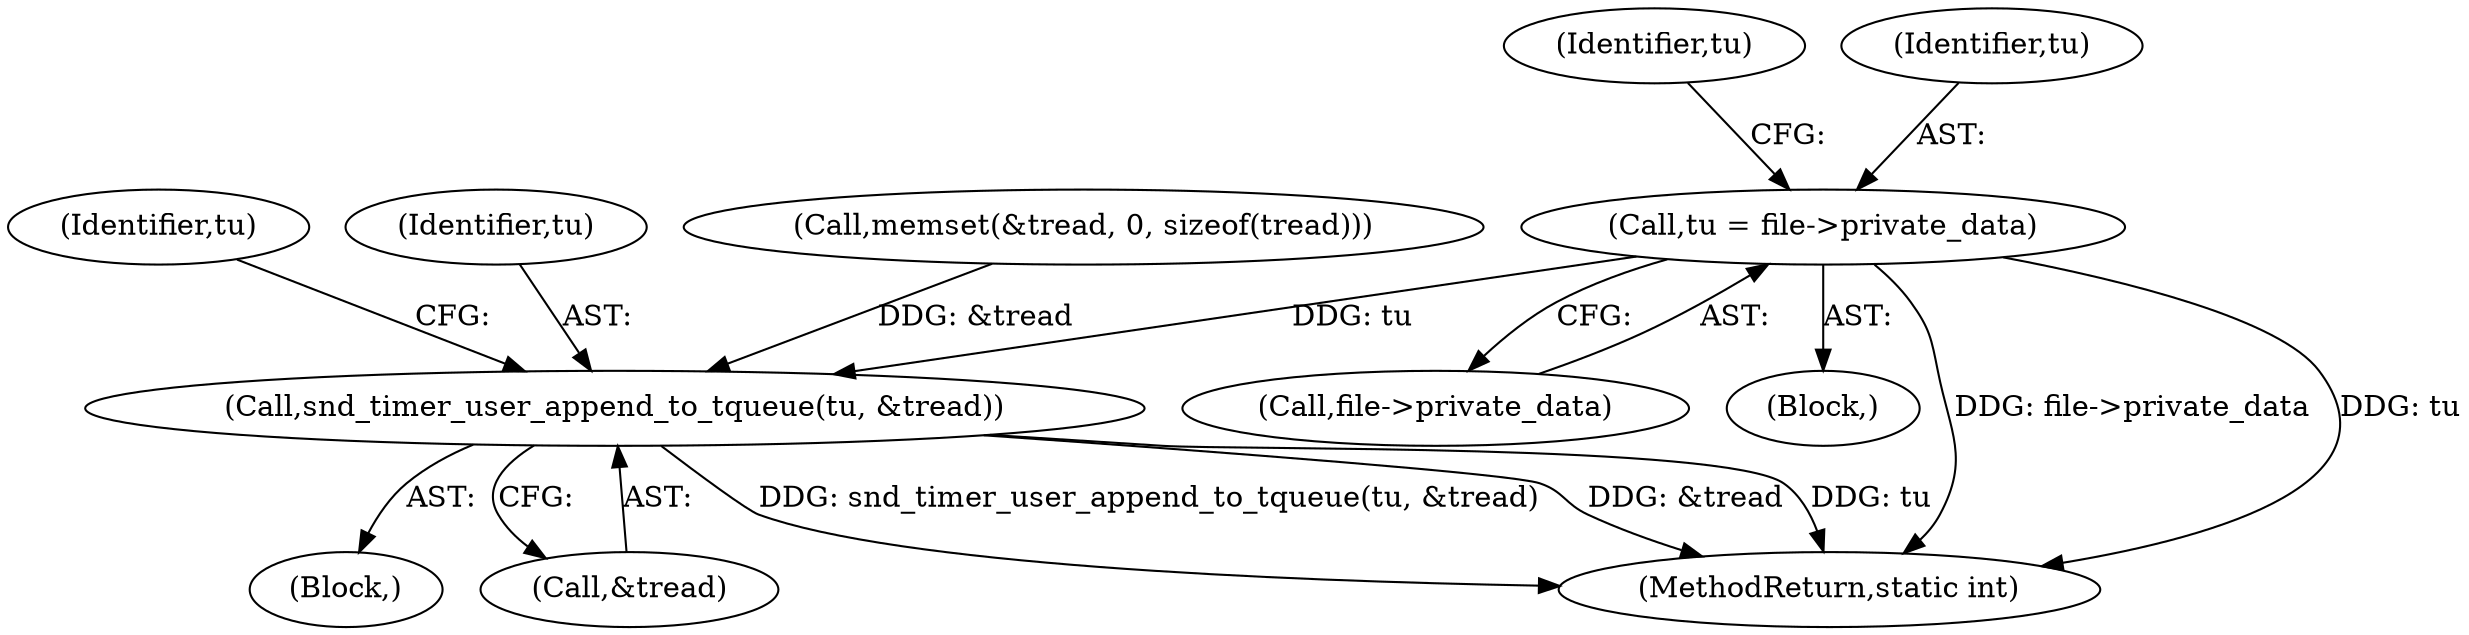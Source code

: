 digraph "0_linux_cec8f96e49d9be372fdb0c3836dcf31ec71e457e@pointer" {
"1000110" [label="(Call,tu = file->private_data)"];
"1000465" [label="(Call,snd_timer_user_append_to_tqueue(tu, &tread))"];
"1000118" [label="(Identifier,tu)"];
"1000500" [label="(Identifier,tu)"];
"1000111" [label="(Identifier,tu)"];
"1000465" [label="(Call,snd_timer_user_append_to_tqueue(tu, &tread))"];
"1000433" [label="(Block,)"];
"1000112" [label="(Call,file->private_data)"];
"1000110" [label="(Call,tu = file->private_data)"];
"1000103" [label="(Block,)"];
"1000466" [label="(Identifier,tu)"];
"1000467" [label="(Call,&tread)"];
"1000435" [label="(Call,memset(&tread, 0, sizeof(tread)))"];
"1000528" [label="(MethodReturn,static int)"];
"1000110" -> "1000103"  [label="AST: "];
"1000110" -> "1000112"  [label="CFG: "];
"1000111" -> "1000110"  [label="AST: "];
"1000112" -> "1000110"  [label="AST: "];
"1000118" -> "1000110"  [label="CFG: "];
"1000110" -> "1000528"  [label="DDG: file->private_data"];
"1000110" -> "1000528"  [label="DDG: tu"];
"1000110" -> "1000465"  [label="DDG: tu"];
"1000465" -> "1000433"  [label="AST: "];
"1000465" -> "1000467"  [label="CFG: "];
"1000466" -> "1000465"  [label="AST: "];
"1000467" -> "1000465"  [label="AST: "];
"1000500" -> "1000465"  [label="CFG: "];
"1000465" -> "1000528"  [label="DDG: snd_timer_user_append_to_tqueue(tu, &tread)"];
"1000465" -> "1000528"  [label="DDG: &tread"];
"1000465" -> "1000528"  [label="DDG: tu"];
"1000435" -> "1000465"  [label="DDG: &tread"];
}
